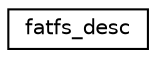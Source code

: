digraph "Graphical Class Hierarchy"
{
 // LATEX_PDF_SIZE
  edge [fontname="Helvetica",fontsize="10",labelfontname="Helvetica",labelfontsize="10"];
  node [fontname="Helvetica",fontsize="10",shape=record];
  rankdir="LR";
  Node0 [label="fatfs_desc",height=0.2,width=0.4,color="black", fillcolor="white", style="filled",URL="$structfatfs__desc.html",tooltip="FatFs instance descriptor."];
}
